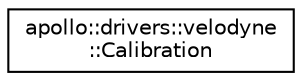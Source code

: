 digraph "Graphical Class Hierarchy"
{
  edge [fontname="Helvetica",fontsize="10",labelfontname="Helvetica",labelfontsize="10"];
  node [fontname="Helvetica",fontsize="10",shape=record];
  rankdir="LR";
  Node1 [label="apollo::drivers::velodyne\l::Calibration",height=0.2,width=0.4,color="black", fillcolor="white", style="filled",URL="$classapollo_1_1drivers_1_1velodyne_1_1Calibration.html",tooltip="Calibration class storing entire configuration for the Velodyne. "];
}
